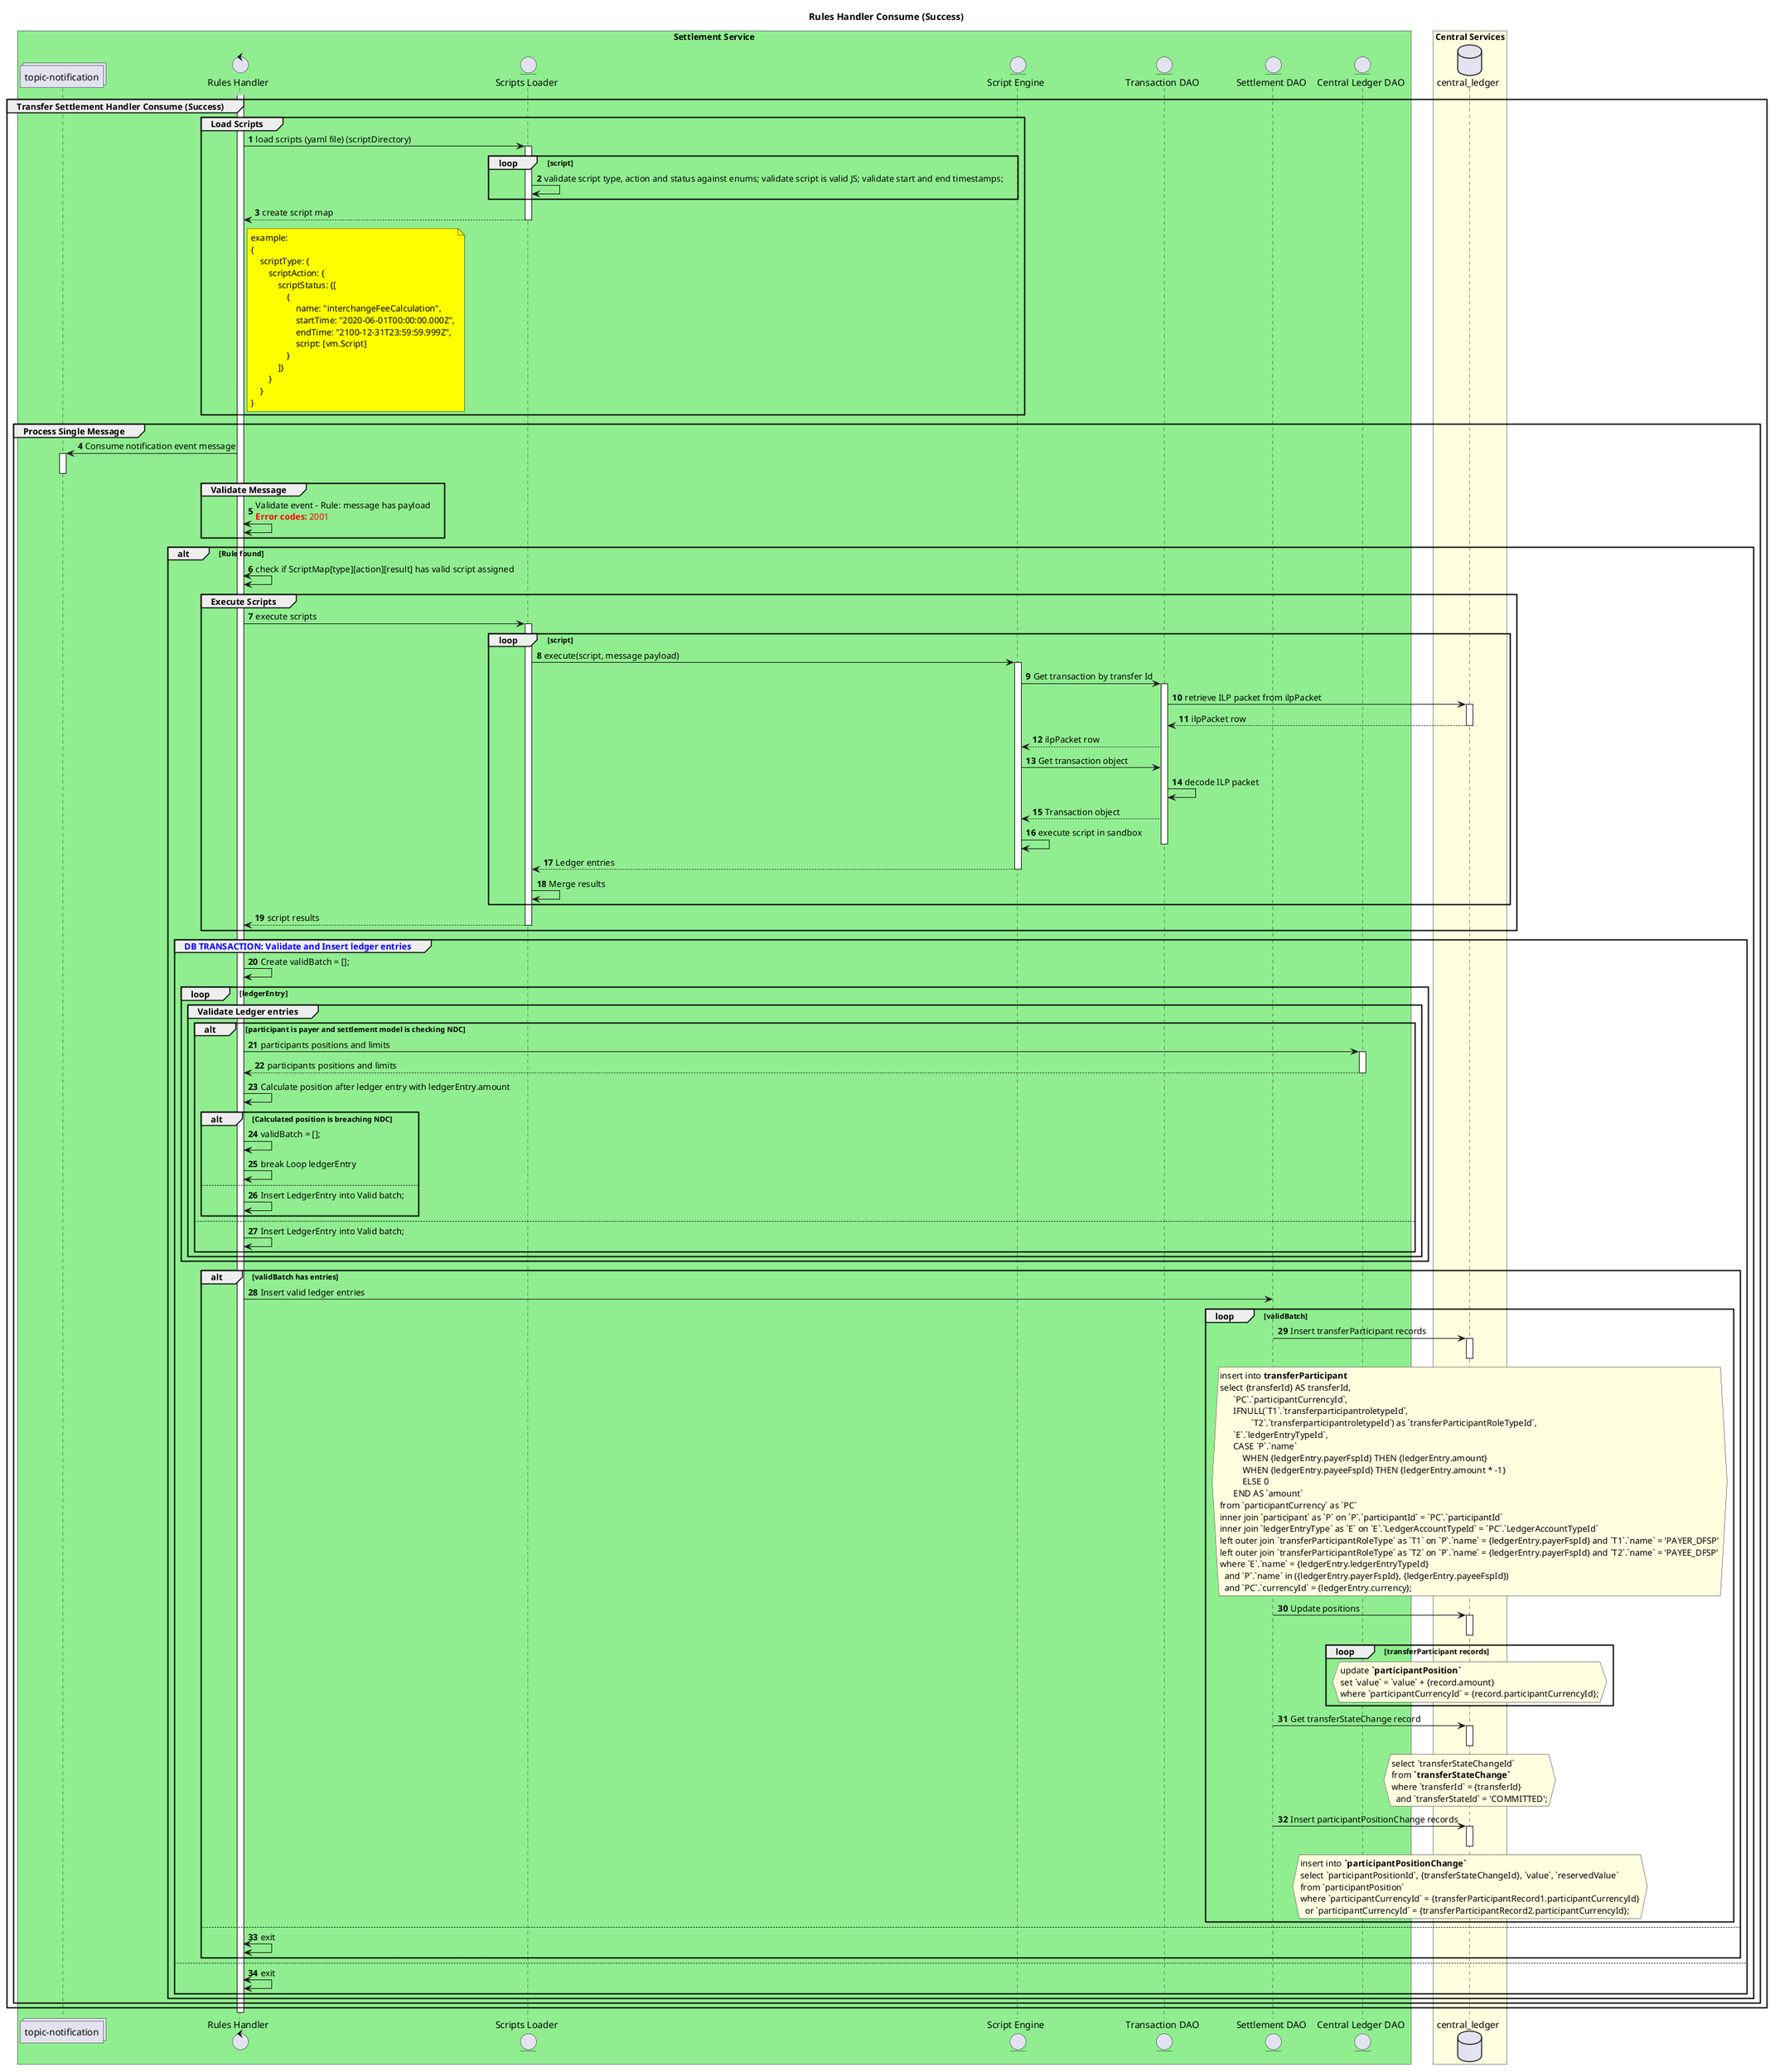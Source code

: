 /'*****
 License
 --------------
 Copyright © 2017 Bill & Melinda Gates Foundation
 The Mojaloop files are made available by the Bill & Melinda Gates Foundation under the Apache License, Version 2.0 (the "License") and you may not use these files except in compliance with the License. You may obtain a copy of the License at
 http://www.apache.org/licenses/LICENSE-2.0
 Unless required by applicable law or agreed to in writing, the Mojaloop files are distributed on an "AS IS" BASIS, WITHOUT WARRANTIES OR CONDITIONS OF ANY KIND, either express or implied. See the License for the specific language governing permissions and limitations under the License.
 Contributors
 --------------
 This is the official list of the Mojaloop project contributors for this file.
 Names of the original copyright holders (individuals or organizations)
 should be listed with a '*' in the first column. People who have
 contributed from an organization can be listed under the organization
 that actually holds the copyright for their contributions (see the
 Gates Foundation organization for an example). Those individuals should have
 their names indented and be marked with a '-'. Email address can be added
 optionally within square brackets <email>.
 * Gates Foundation
 - Name Surname <name.surname@gatesfoundation.com>

 * Neal Donnan <neal.donnan@modusbox.com>
 * Valentin Genev <valentin.genev@modusbox.com>
 --------------
 ******'/

@startuml
' declare title
title Rules Handler Consume (Success)
autonumber
' Actor Keys:
'   boundary - APIs/Interfaces, etc
'   collections - Kafka Topics
'   control - Kafka Consumers
'   entity - Database Access Objects
'   database - Database Persistance Store

' declare actors
collections "topic-notification" as TOPIC_NOTIFICATION
control "Rules Handler" as RULES_HANDLER
database "central_ledger" as DB
entity "Scripts Loader" as SCRIPTS_LOADER
entity "Script Engine" as SCRIPT_ENGINE
entity "Transaction DAO" as TRANSACTION_DAO
entity "Settlement DAO" as SETTLEMENT_DAO
entity "Central Ledger DAO" as CENTRAL_LEDGER_DAO

box "Settlement Service" #LightGreen
    participant TOPIC_NOTIFICATION
    participant RULES_HANDLER
    participant SCRIPTS_LOADER
    participant SCRIPT_ENGINE
    participant TRANSACTION_DAO
    participant SETTLEMENT_DAO
    participant CENTRAL_LEDGER_DAO
end box

box "Central Services" #lightyellow
    participant DB
end box

' start flow
activate RULES_HANDLER
group Transfer Settlement Handler Consume (Success)
    group Load Scripts
        RULES_HANDLER -> SCRIPTS_LOADER: load scripts (yaml file) (scriptDirectory)
        activate SCRIPTS_LOADER
        loop script
            SCRIPTS_LOADER -> SCRIPTS_LOADER: validate script type, action and status against enums; validate script is valid JS; validate start and end timestamps;
        end
        SCRIPTS_LOADER --> RULES_HANDLER: create script map
        note right of RULES_HANDLER #yellow
            example:
            {
                scriptType: {
                    scriptAction: {
                        scriptStatus: {[
                            {
                                name: "interchangeFeeCalculation",
                                startTime: "2020-06-01T00:00:00.000Z",
                                endTime: "2100-12-31T23:59:59.999Z",
                                script: [vm.Script]
                            }
                        ]}
                    }
                }
            }
        end note        
        deactivate SCRIPTS_LOADER
    end
    group Process Single Message
        TOPIC_NOTIFICATION <- RULES_HANDLER: Consume notification event message
        activate TOPIC_NOTIFICATION
        deactivate TOPIC_NOTIFICATION
        group Validate Message
            RULES_HANDLER <-> RULES_HANDLER: Validate event - Rule: message has payload\n<color #FF0000><b>Error codes:</b> 2001</color>
        end
        alt Rule found
            RULES_HANDLER <-> RULES_HANDLER: check if ScriptMap[type][action][result] has valid script assigned
            group Execute Scripts
                RULES_HANDLER -> SCRIPTS_LOADER: execute scripts
                activate SCRIPTS_LOADER
                loop script
                    SCRIPTS_LOADER -> SCRIPT_ENGINE: execute(script, message payload)
                    activate SCRIPT_ENGINE
                    SCRIPT_ENGINE -> TRANSACTION_DAO: Get transaction by transfer Id
                    activate TRANSACTION_DAO
                    TRANSACTION_DAO -> DB: retrieve ILP packet from ilpPacket
                    activate DB
                    DB --> TRANSACTION_DAO: ilpPacket row
                    deactivate DB
                    TRANSACTION_DAO --> SCRIPT_ENGINE: ilpPacket row
                    SCRIPT_ENGINE -> TRANSACTION_DAO: Get transaction object
                    TRANSACTION_DAO -> TRANSACTION_DAO: decode ILP packet
                    TRANSACTION_DAO --> SCRIPT_ENGINE: Transaction object
                    SCRIPT_ENGINE -> SCRIPT_ENGINE: execute script in sandbox
                    deactivate
                    SCRIPT_ENGINE --> SCRIPTS_LOADER: Ledger entries
                    deactivate SCRIPT_ENGINE
                    SCRIPTS_LOADER -> SCRIPTS_LOADER: Merge results
                end
                SCRIPTS_LOADER --> RULES_HANDLER: script results
                deactivate SCRIPTS_LOADER
            end
                group <color #blue>DB TRANSACTION: Validate and Insert ledger entries</color>
                    RULES_HANDLER -> RULES_HANDLER: Create validBatch = []; 
                    loop ledgerEntry
                        group Validate Ledger entries
                            alt participant is payer and settlement model is checking NDC 
                                RULES_HANDLER -> CENTRAL_LEDGER_DAO: participants positions and limits
                                activate CENTRAL_LEDGER_DAO
                                CENTRAL_LEDGER_DAO --> RULES_HANDLER: participants positions and limits
                                deactivate CENTRAL_LEDGER_DAO
                                RULES_HANDLER -> RULES_HANDLER: Calculate position after ledger entry with ledgerEntry.amount
                                alt Calculated position is breaching NDC
                                    RULES_HANDLER -> RULES_HANDLER: validBatch = [];
                                    RULES_HANDLER -> RULES_HANDLER: break Loop ledgerEntry
                                else    
                                    RULES_HANDLER -> RULES_HANDLER: Insert LedgerEntry into Valid batch;    
                                end
                            else
                                RULES_HANDLER -> RULES_HANDLER: Insert LedgerEntry into Valid batch;    
                            end
                        end
                    end
                    alt validBatch has entries
                        RULES_HANDLER -> SETTLEMENT_DAO: Insert valid ledger entries
                        loop validBatch
                            SETTLEMENT_DAO -> DB: Insert transferParticipant records
                            activate DB
                            deactivate DB
                            hnote over DB #lightyellow
                                insert into **transferParticipant**
                                select {transferId} AS transferId,
                                      `PC`.`participantCurrencyId`,
                                      IFNULL(`T1`.`transferparticipantroletypeId`,
                                              `T2`.`transferparticipantroletypeId`) as `transferParticipantRoleTypeId`,
                                      `E`.`ledgerEntryTypeId`,
                                      CASE `P`.`name`
                                          WHEN {ledgerEntry.payerFspId} THEN {ledgerEntry.amount}
                                          WHEN {ledgerEntry.payeeFspId} THEN {ledgerEntry.amount * -1}
                                          ELSE 0
                                      END AS `amount`
                                from `participantCurrency` as `PC`
                                inner join `participant` as `P` on `P`.`participantId` = `PC`.`participantId`
                                inner join `ledgerEntryType` as `E` on `E`.`LedgerAccountTypeId` = `PC`.`LedgerAccountTypeId`
                                left outer join `transferParticipantRoleType` as `T1` on `P`.`name` = {ledgerEntry.payerFspId} and `T1`.`name` = 'PAYER_DFSP'
                                left outer join `transferParticipantRoleType` as `T2` on `P`.`name` = {ledgerEntry.payerFspId} and `T2`.`name` = 'PAYEE_DFSP'
                                where `E`.`name` = {ledgerEntry.ledgerEntryTypeId}
                                  and `P`.`name` in ({ledgerEntry.payerFspId}, {ledgerEntry.payeeFspId})
                                  and `PC`.`currencyId` = {ledgerEntry.currency};
                            end hnote
                            SETTLEMENT_DAO -> DB: Update positions
                            activate DB
                            deactivate DB
                            loop transferParticipant records
                                hnote over DB #lightyellow
                                    update **`participantPosition`**
                                    set `value` = `value` + {record.amount}
                                    where `participantCurrencyId` = {record.participantCurrencyId};
                                end hnote
                            end
                            SETTLEMENT_DAO -> DB: Get transferStateChange record
                            activate DB
                            deactivate DB
                            hnote over DB #lightyellow
                                select `transferStateChangeId`
                                from **`transferStateChange`**
                                where `transferId` = {transferId}
                                  and `transferStateId` = 'COMMITTED';
                            end hnote
                            SETTLEMENT_DAO -> DB: Insert participantPositionChange records
                            activate DB
                            deactivate DB
                            hnote over DB #lightyellow
                                insert into **`participantPositionChange`**
                                select `participantPositionId`, {transferStateChangeId}, `value`, `reservedValue`
                                from `participantPosition`
                                where `participantCurrencyId` = {transferParticipantRecord1.participantCurrencyId}
                                  or `participantCurrencyId` = {transferParticipantRecord2.participantCurrencyId};
                            end hnote
                        end
                    else
                        RULES_HANDLER <-> RULES_HANDLER: exit    
                    end
        else
            RULES_HANDLER <-> RULES_HANDLER: exit    
        end
    end
  end    
end
deactivate RULES_HANDLER
@enduml
